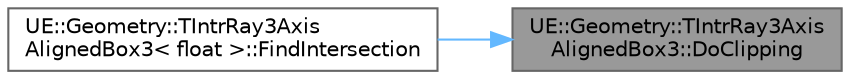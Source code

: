 digraph "UE::Geometry::TIntrRay3AxisAlignedBox3::DoClipping"
{
 // INTERACTIVE_SVG=YES
 // LATEX_PDF_SIZE
  bgcolor="transparent";
  edge [fontname=Helvetica,fontsize=10,labelfontname=Helvetica,labelfontsize=10];
  node [fontname=Helvetica,fontsize=10,shape=box,height=0.2,width=0.4];
  rankdir="RL";
  Node1 [id="Node000001",label="UE::Geometry::TIntrRay3Axis\lAlignedBox3::DoClipping",height=0.2,width=0.4,color="gray40", fillcolor="grey60", style="filled", fontcolor="black",tooltip=" "];
  Node1 -> Node2 [id="edge1_Node000001_Node000002",dir="back",color="steelblue1",style="solid",tooltip=" "];
  Node2 [id="Node000002",label="UE::Geometry::TIntrRay3Axis\lAlignedBox3\< float \>::FindIntersection",height=0.2,width=0.4,color="grey40", fillcolor="white", style="filled",URL="$dc/d47/classUE_1_1Geometry_1_1TIntrRay3AxisAlignedBox3.html#ab23d49bce4c58b1c60cfb91f5dcd9a29",tooltip=" "];
}
